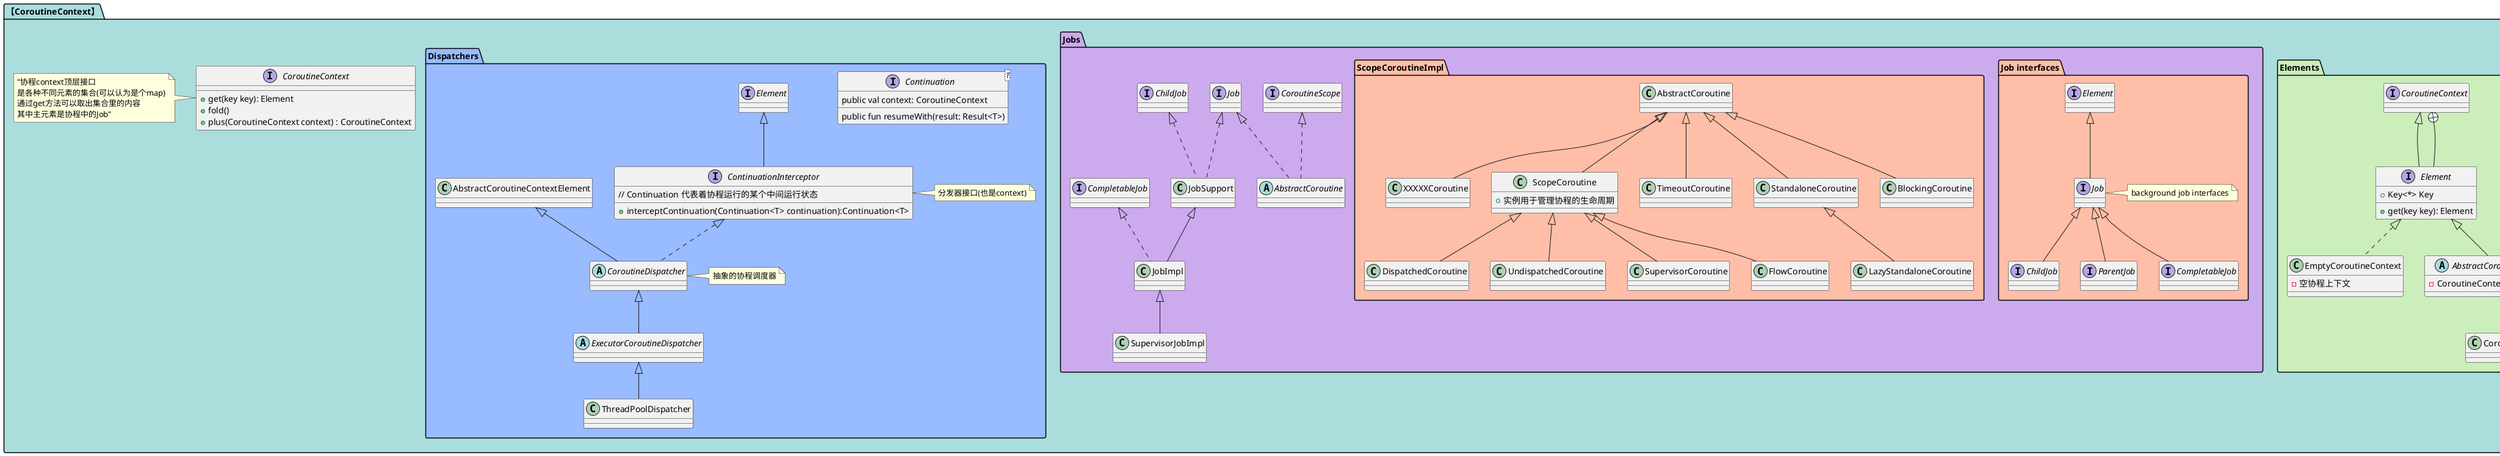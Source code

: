 @startuml
package "【CoroutineContext】" #ABDDDD{
    ' 协程的 context 可以认为是协程的“线程私有变量”，同时这个私有变量是不可变的。
    ' 就是说，在创建一个协程的时候，它的 context 携带的信息就已经确定了下来。
    interface CoroutineContext{
        + get(key key): Element
        + fold()
        + plus(CoroutineContext context) : CoroutineContext
    }
    note left: "协程context顶层接口\n是各种不同元素的集合(可以认为是个map)\n通过get方法可以取出集合里的内容\n其中主元素是协程中的Job"

    'Element
    package "Elements" #CCEEBB{

        interface Element {
            + Key<*> Key

            + get(key key): Element
        }
        interface Element implements CoroutineContext{}
        'Element是CoroutineContext的内部类
        CoroutineContext +-- Element

        class EmptyCoroutineContext{
            - 空协程上下文
        }

        class EmptyCoroutineContext implements Element

        abstract class AbstractCoroutineContextElement{
            - CoroutineContext.Element的基类实现
        }

        abstract class AbstractCoroutineContextElement extends Element{
        }
        class CoroutineName extends AbstractCoroutineContextElement
    }

    'Job
    package "Jobs" #CCAAEE{

        'Jobs interfaces
        package "Job interfaces" #FFBEA8{
            interface Job
            note right: background job interfaces
            interface Job implements Element
            interface ChildJob implements Job
            interface ParentJob implements Job
            interface CompletableJob implements Job
        }

        abstract class AbstractCoroutine implements Job
        abstract class AbstractCoroutine implements CoroutineScope

        ' Job 实现类
        class JobSupport implements Job
        class JobSupport implements ChildJob
        class JobImpl extends JobSupport
        class JobImpl implements CompletableJob
        class SupervisorJobImpl extends JobImpl



        ' ScopeCoroutine 的实现类
        package "ScopeCoroutineImpl" #FFBEA8{
            class XXXXXCoroutine extends AbstractCoroutine
            class ScopeCoroutine{
                + 实例用于管理协程的生命周期
            }
            class ScopeCoroutine extends AbstractCoroutine
            class TimeoutCoroutine extends AbstractCoroutine
            class StandaloneCoroutine extends AbstractCoroutine

            ' BlockingCoroutine
             class BlockingCoroutine extends AbstractCoroutine

            class DispatchedCoroutine extends ScopeCoroutine
            class UndispatchedCoroutine extends ScopeCoroutine
            class SupervisorCoroutine extends ScopeCoroutine
            class FlowCoroutine extends ScopeCoroutine


            ' StandaloneCoroutine 的实现类
            class LazyStandaloneCoroutine extends StandaloneCoroutine

        }
    }


    package "Dispatchers" #99BBFF{
        interface Continuation<T>{
            public val context: CoroutineContext
            public fun resumeWith(result: Result<T>)
        }
        interface ContinuationInterceptor{
            + interceptContinuation(Continuation<T> continuation):Continuation<T>
            // Continuation 代表着协程运行的某个中间运行状态
        }
        note right: 分发器接口(也是context)
        interface ContinuationInterceptor implements Element
        abstract class CoroutineDispatcher
        note right: 抽象的协程调度器

        abstract class CoroutineDispatcher extends AbstractCoroutineContextElement
        abstract class CoroutineDispatcher implements ContinuationInterceptor

        abstract class ExecutorCoroutineDispatcher extends CoroutineDispatcher
        class ThreadPoolDispatcher extends ExecutorCoroutineDispatcher
    }
}

package "CoroutineScope" #F1F1A7{
    ' 【为新的协程定义范围】
    ' 每个coroutine构建器都是CoroutineScope上的扩展，
    ' 并继承其coroutineContext来自动继承 context elements和取消
    ' 获得作用域的独立实例的最佳方法是CoroutineScope()和MainScope()工厂函数。
    ' 可以使用加号操作符将其他上下文元素添加到范围中。

    interface CoroutineScope{
        - CoroutineContext coroutineContext
    }
    CoroutineContext --> CoroutineScope

}
@enduml